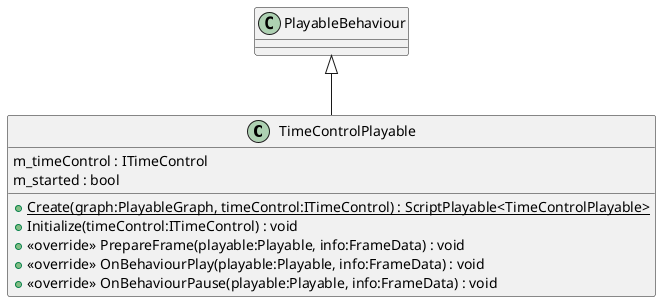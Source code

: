 @startuml
class TimeControlPlayable {
    m_timeControl : ITimeControl
    m_started : bool
    + {static} Create(graph:PlayableGraph, timeControl:ITimeControl) : ScriptPlayable<TimeControlPlayable>
    + Initialize(timeControl:ITimeControl) : void
    + <<override>> PrepareFrame(playable:Playable, info:FrameData) : void
    + <<override>> OnBehaviourPlay(playable:Playable, info:FrameData) : void
    + <<override>> OnBehaviourPause(playable:Playable, info:FrameData) : void
}
PlayableBehaviour <|-- TimeControlPlayable
@enduml
